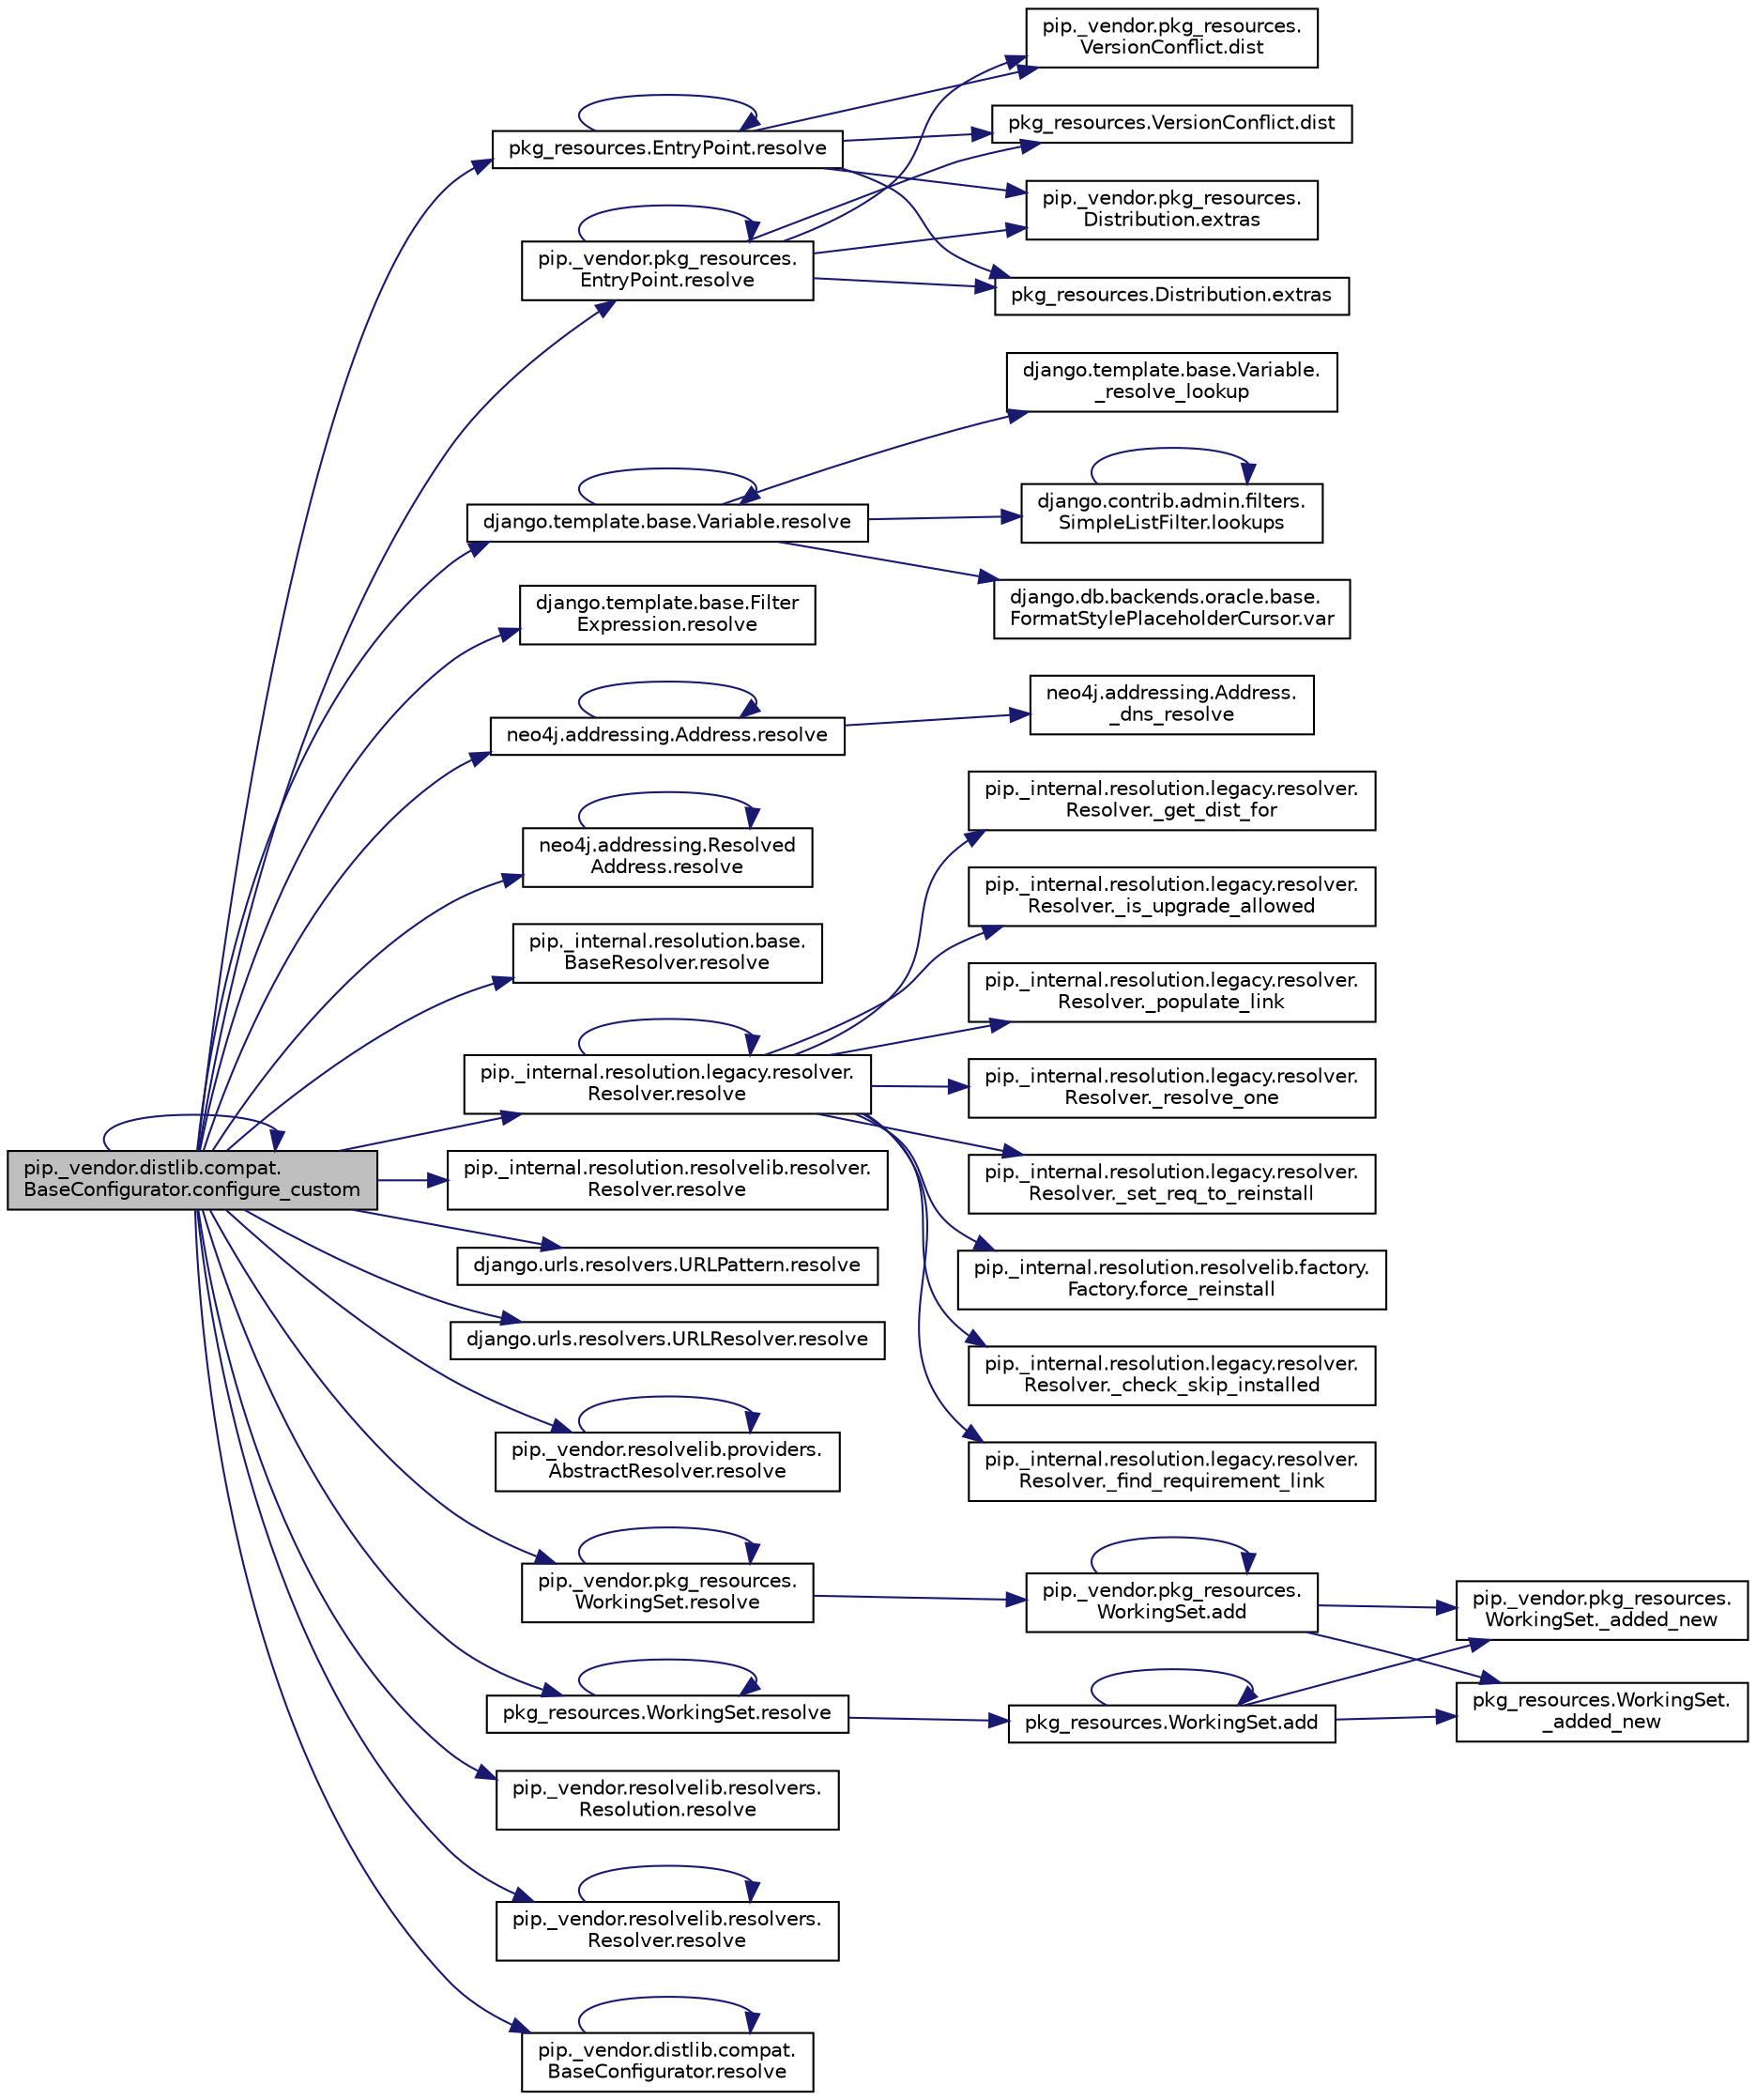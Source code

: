 digraph "pip._vendor.distlib.compat.BaseConfigurator.configure_custom"
{
 // LATEX_PDF_SIZE
  edge [fontname="Helvetica",fontsize="10",labelfontname="Helvetica",labelfontsize="10"];
  node [fontname="Helvetica",fontsize="10",shape=record];
  rankdir="LR";
  Node1 [label="pip._vendor.distlib.compat.\lBaseConfigurator.configure_custom",height=0.2,width=0.4,color="black", fillcolor="grey75", style="filled", fontcolor="black",tooltip=" "];
  Node1 -> Node1 [color="midnightblue",fontsize="10",style="solid",fontname="Helvetica"];
  Node1 -> Node2 [color="midnightblue",fontsize="10",style="solid",fontname="Helvetica"];
  Node2 [label="pip._vendor.pkg_resources.\lEntryPoint.resolve",height=0.2,width=0.4,color="black", fillcolor="white", style="filled",URL="$dc/d51/classpip_1_1__vendor_1_1pkg__resources_1_1_entry_point.html#a2d3a69e49b7173249cc45c746af895d9",tooltip=" "];
  Node2 -> Node3 [color="midnightblue",fontsize="10",style="solid",fontname="Helvetica"];
  Node3 [label="pip._vendor.pkg_resources.\lVersionConflict.dist",height=0.2,width=0.4,color="black", fillcolor="white", style="filled",URL="$d2/d23/classpip_1_1__vendor_1_1pkg__resources_1_1_version_conflict.html#ab3d8caac5c0236cd06cdfafaae139b5c",tooltip=" "];
  Node2 -> Node4 [color="midnightblue",fontsize="10",style="solid",fontname="Helvetica"];
  Node4 [label="pkg_resources.VersionConflict.dist",height=0.2,width=0.4,color="black", fillcolor="white", style="filled",URL="$d2/d54/classpkg__resources_1_1_version_conflict.html#aa9fbb5b0a8a3eca7fd7b68590df60925",tooltip=" "];
  Node2 -> Node5 [color="midnightblue",fontsize="10",style="solid",fontname="Helvetica"];
  Node5 [label="pip._vendor.pkg_resources.\lDistribution.extras",height=0.2,width=0.4,color="black", fillcolor="white", style="filled",URL="$d0/ddb/classpip_1_1__vendor_1_1pkg__resources_1_1_distribution.html#a12c47b7c03dfb6dab9166ca5cb53b464",tooltip=" "];
  Node2 -> Node6 [color="midnightblue",fontsize="10",style="solid",fontname="Helvetica"];
  Node6 [label="pkg_resources.Distribution.extras",height=0.2,width=0.4,color="black", fillcolor="white", style="filled",URL="$d8/d25/classpkg__resources_1_1_distribution.html#ae382387ed776b026046d59a56291b805",tooltip=" "];
  Node2 -> Node2 [color="midnightblue",fontsize="10",style="solid",fontname="Helvetica"];
  Node1 -> Node7 [color="midnightblue",fontsize="10",style="solid",fontname="Helvetica"];
  Node7 [label="pkg_resources.EntryPoint.resolve",height=0.2,width=0.4,color="black", fillcolor="white", style="filled",URL="$de/dfa/classpkg__resources_1_1_entry_point.html#a8c0fa0efa7012aab6b5711f0932bac9a",tooltip=" "];
  Node7 -> Node3 [color="midnightblue",fontsize="10",style="solid",fontname="Helvetica"];
  Node7 -> Node4 [color="midnightblue",fontsize="10",style="solid",fontname="Helvetica"];
  Node7 -> Node5 [color="midnightblue",fontsize="10",style="solid",fontname="Helvetica"];
  Node7 -> Node6 [color="midnightblue",fontsize="10",style="solid",fontname="Helvetica"];
  Node7 -> Node7 [color="midnightblue",fontsize="10",style="solid",fontname="Helvetica"];
  Node1 -> Node8 [color="midnightblue",fontsize="10",style="solid",fontname="Helvetica"];
  Node8 [label="django.template.base.Variable.resolve",height=0.2,width=0.4,color="black", fillcolor="white", style="filled",URL="$d8/dfe/classdjango_1_1template_1_1base_1_1_variable.html#a8cea146385045c54636dda614f6803ed",tooltip=" "];
  Node8 -> Node9 [color="midnightblue",fontsize="10",style="solid",fontname="Helvetica"];
  Node9 [label="django.template.base.Variable.\l_resolve_lookup",height=0.2,width=0.4,color="black", fillcolor="white", style="filled",URL="$d8/dfe/classdjango_1_1template_1_1base_1_1_variable.html#a32c3059a9a7dc0e62b3a6e271e819380",tooltip=" "];
  Node8 -> Node10 [color="midnightblue",fontsize="10",style="solid",fontname="Helvetica"];
  Node10 [label="django.contrib.admin.filters.\lSimpleListFilter.lookups",height=0.2,width=0.4,color="black", fillcolor="white", style="filled",URL="$d8/d1e/classdjango_1_1contrib_1_1admin_1_1filters_1_1_simple_list_filter.html#ab26572954572952e450eafe9d3dfbfa6",tooltip=" "];
  Node10 -> Node10 [color="midnightblue",fontsize="10",style="solid",fontname="Helvetica"];
  Node8 -> Node8 [color="midnightblue",fontsize="10",style="solid",fontname="Helvetica"];
  Node8 -> Node11 [color="midnightblue",fontsize="10",style="solid",fontname="Helvetica"];
  Node11 [label="django.db.backends.oracle.base.\lFormatStylePlaceholderCursor.var",height=0.2,width=0.4,color="black", fillcolor="white", style="filled",URL="$d5/daa/classdjango_1_1db_1_1backends_1_1oracle_1_1base_1_1_format_style_placeholder_cursor.html#a542fb64b0c423fc4736e6f1a7f17c958",tooltip=" "];
  Node1 -> Node12 [color="midnightblue",fontsize="10",style="solid",fontname="Helvetica"];
  Node12 [label="django.template.base.Filter\lExpression.resolve",height=0.2,width=0.4,color="black", fillcolor="white", style="filled",URL="$d8/dcb/classdjango_1_1template_1_1base_1_1_filter_expression.html#a6684c886d90853c739bad98e6a771771",tooltip=" "];
  Node1 -> Node13 [color="midnightblue",fontsize="10",style="solid",fontname="Helvetica"];
  Node13 [label="neo4j.addressing.Address.resolve",height=0.2,width=0.4,color="black", fillcolor="white", style="filled",URL="$dd/da4/classneo4j_1_1addressing_1_1_address.html#a993a899ac3d7360cac742bfadc278902",tooltip=" "];
  Node13 -> Node14 [color="midnightblue",fontsize="10",style="solid",fontname="Helvetica"];
  Node14 [label="neo4j.addressing.Address.\l_dns_resolve",height=0.2,width=0.4,color="black", fillcolor="white", style="filled",URL="$dd/da4/classneo4j_1_1addressing_1_1_address.html#aaec7c8216d3cc2550caf049cb3898f8d",tooltip=" "];
  Node13 -> Node13 [color="midnightblue",fontsize="10",style="solid",fontname="Helvetica"];
  Node1 -> Node15 [color="midnightblue",fontsize="10",style="solid",fontname="Helvetica"];
  Node15 [label="neo4j.addressing.Resolved\lAddress.resolve",height=0.2,width=0.4,color="black", fillcolor="white", style="filled",URL="$db/ddf/classneo4j_1_1addressing_1_1_resolved_address.html#a7468b0fdf98fb09bbfc83a696be3ff90",tooltip=" "];
  Node15 -> Node15 [color="midnightblue",fontsize="10",style="solid",fontname="Helvetica"];
  Node1 -> Node16 [color="midnightblue",fontsize="10",style="solid",fontname="Helvetica"];
  Node16 [label="pip._internal.resolution.base.\lBaseResolver.resolve",height=0.2,width=0.4,color="black", fillcolor="white", style="filled",URL="$da/d7d/classpip_1_1__internal_1_1resolution_1_1base_1_1_base_resolver.html#a6543e273c7e6dca0ae95a5c3f3792d64",tooltip=" "];
  Node1 -> Node17 [color="midnightblue",fontsize="10",style="solid",fontname="Helvetica"];
  Node17 [label="pip._internal.resolution.legacy.resolver.\lResolver.resolve",height=0.2,width=0.4,color="black", fillcolor="white", style="filled",URL="$db/d5b/classpip_1_1__internal_1_1resolution_1_1legacy_1_1resolver_1_1_resolver.html#ab3d8e771687f08dc1861a9acdc60b9ee",tooltip=" "];
  Node17 -> Node18 [color="midnightblue",fontsize="10",style="solid",fontname="Helvetica"];
  Node18 [label="pip._internal.resolution.legacy.resolver.\lResolver._check_skip_installed",height=0.2,width=0.4,color="black", fillcolor="white", style="filled",URL="$db/d5b/classpip_1_1__internal_1_1resolution_1_1legacy_1_1resolver_1_1_resolver.html#ad89e4e7dbb5ea4d088ed03107dfcbfa2",tooltip=" "];
  Node17 -> Node19 [color="midnightblue",fontsize="10",style="solid",fontname="Helvetica"];
  Node19 [label="pip._internal.resolution.legacy.resolver.\lResolver._find_requirement_link",height=0.2,width=0.4,color="black", fillcolor="white", style="filled",URL="$db/d5b/classpip_1_1__internal_1_1resolution_1_1legacy_1_1resolver_1_1_resolver.html#a1211708c1fbcb29b353d78366a952581",tooltip=" "];
  Node17 -> Node20 [color="midnightblue",fontsize="10",style="solid",fontname="Helvetica"];
  Node20 [label="pip._internal.resolution.legacy.resolver.\lResolver._get_dist_for",height=0.2,width=0.4,color="black", fillcolor="white", style="filled",URL="$db/d5b/classpip_1_1__internal_1_1resolution_1_1legacy_1_1resolver_1_1_resolver.html#af67da224a19777da34d0a29c48ca4e3d",tooltip=" "];
  Node17 -> Node21 [color="midnightblue",fontsize="10",style="solid",fontname="Helvetica"];
  Node21 [label="pip._internal.resolution.legacy.resolver.\lResolver._is_upgrade_allowed",height=0.2,width=0.4,color="black", fillcolor="white", style="filled",URL="$db/d5b/classpip_1_1__internal_1_1resolution_1_1legacy_1_1resolver_1_1_resolver.html#a8b73e13a40de7b8f39b96f018ea50110",tooltip=" "];
  Node17 -> Node22 [color="midnightblue",fontsize="10",style="solid",fontname="Helvetica"];
  Node22 [label="pip._internal.resolution.legacy.resolver.\lResolver._populate_link",height=0.2,width=0.4,color="black", fillcolor="white", style="filled",URL="$db/d5b/classpip_1_1__internal_1_1resolution_1_1legacy_1_1resolver_1_1_resolver.html#a3bbf390f7bb06e2a81e60dd27a9a9b9e",tooltip=" "];
  Node17 -> Node23 [color="midnightblue",fontsize="10",style="solid",fontname="Helvetica"];
  Node23 [label="pip._internal.resolution.legacy.resolver.\lResolver._resolve_one",height=0.2,width=0.4,color="black", fillcolor="white", style="filled",URL="$db/d5b/classpip_1_1__internal_1_1resolution_1_1legacy_1_1resolver_1_1_resolver.html#a2ee6a7aa9fc595d0e96e033490313574",tooltip=" "];
  Node17 -> Node24 [color="midnightblue",fontsize="10",style="solid",fontname="Helvetica"];
  Node24 [label="pip._internal.resolution.legacy.resolver.\lResolver._set_req_to_reinstall",height=0.2,width=0.4,color="black", fillcolor="white", style="filled",URL="$db/d5b/classpip_1_1__internal_1_1resolution_1_1legacy_1_1resolver_1_1_resolver.html#ae925b1df03cbf554f2307fd612aac0c7",tooltip=" "];
  Node17 -> Node25 [color="midnightblue",fontsize="10",style="solid",fontname="Helvetica"];
  Node25 [label="pip._internal.resolution.resolvelib.factory.\lFactory.force_reinstall",height=0.2,width=0.4,color="black", fillcolor="white", style="filled",URL="$dc/d3c/classpip_1_1__internal_1_1resolution_1_1resolvelib_1_1factory_1_1_factory.html#a869bb3c207841e2d4a48c62eb83dce1f",tooltip=" "];
  Node17 -> Node17 [color="midnightblue",fontsize="10",style="solid",fontname="Helvetica"];
  Node1 -> Node26 [color="midnightblue",fontsize="10",style="solid",fontname="Helvetica"];
  Node26 [label="pip._internal.resolution.resolvelib.resolver.\lResolver.resolve",height=0.2,width=0.4,color="black", fillcolor="white", style="filled",URL="$dc/de9/classpip_1_1__internal_1_1resolution_1_1resolvelib_1_1resolver_1_1_resolver.html#adaeb803ba5f61621f03122bb37856c9a",tooltip=" "];
  Node1 -> Node27 [color="midnightblue",fontsize="10",style="solid",fontname="Helvetica"];
  Node27 [label="django.urls.resolvers.URLPattern.resolve",height=0.2,width=0.4,color="black", fillcolor="white", style="filled",URL="$d2/de6/classdjango_1_1urls_1_1resolvers_1_1_u_r_l_pattern.html#a196bb77e3e3c760c59d06976a0b9d268",tooltip=" "];
  Node1 -> Node28 [color="midnightblue",fontsize="10",style="solid",fontname="Helvetica"];
  Node28 [label="django.urls.resolvers.URLResolver.resolve",height=0.2,width=0.4,color="black", fillcolor="white", style="filled",URL="$de/d00/classdjango_1_1urls_1_1resolvers_1_1_u_r_l_resolver.html#ac5483e09475f4b86cbfc5f894e8fb1aa",tooltip=" "];
  Node1 -> Node29 [color="midnightblue",fontsize="10",style="solid",fontname="Helvetica"];
  Node29 [label="pip._vendor.resolvelib.providers.\lAbstractResolver.resolve",height=0.2,width=0.4,color="black", fillcolor="white", style="filled",URL="$d9/dda/classpip_1_1__vendor_1_1resolvelib_1_1providers_1_1_abstract_resolver.html#a33b17aaf694bd20f7081eb67bfc62720",tooltip=" "];
  Node29 -> Node29 [color="midnightblue",fontsize="10",style="solid",fontname="Helvetica"];
  Node1 -> Node30 [color="midnightblue",fontsize="10",style="solid",fontname="Helvetica"];
  Node30 [label="pip._vendor.pkg_resources.\lWorkingSet.resolve",height=0.2,width=0.4,color="black", fillcolor="white", style="filled",URL="$da/d4f/classpip_1_1__vendor_1_1pkg__resources_1_1_working_set.html#a3ec2a2ca189616895b93a5a7820d0e94",tooltip=" "];
  Node30 -> Node31 [color="midnightblue",fontsize="10",style="solid",fontname="Helvetica"];
  Node31 [label="pip._vendor.pkg_resources.\lWorkingSet.add",height=0.2,width=0.4,color="black", fillcolor="white", style="filled",URL="$da/d4f/classpip_1_1__vendor_1_1pkg__resources_1_1_working_set.html#a721315d2a4a0a3ead71bf8d1b83261ce",tooltip=" "];
  Node31 -> Node32 [color="midnightblue",fontsize="10",style="solid",fontname="Helvetica"];
  Node32 [label="pip._vendor.pkg_resources.\lWorkingSet._added_new",height=0.2,width=0.4,color="black", fillcolor="white", style="filled",URL="$da/d4f/classpip_1_1__vendor_1_1pkg__resources_1_1_working_set.html#a8bad467ae767e4e25b9e90d91aca5c65",tooltip=" "];
  Node31 -> Node33 [color="midnightblue",fontsize="10",style="solid",fontname="Helvetica"];
  Node33 [label="pkg_resources.WorkingSet.\l_added_new",height=0.2,width=0.4,color="black", fillcolor="white", style="filled",URL="$d5/d96/classpkg__resources_1_1_working_set.html#a19911c0ac0fd2a9a0f658a36141e3158",tooltip=" "];
  Node31 -> Node31 [color="midnightblue",fontsize="10",style="solid",fontname="Helvetica"];
  Node30 -> Node30 [color="midnightblue",fontsize="10",style="solid",fontname="Helvetica"];
  Node1 -> Node34 [color="midnightblue",fontsize="10",style="solid",fontname="Helvetica"];
  Node34 [label="pkg_resources.WorkingSet.resolve",height=0.2,width=0.4,color="black", fillcolor="white", style="filled",URL="$d5/d96/classpkg__resources_1_1_working_set.html#a38c13850cc73d319b4bcf47592132941",tooltip=" "];
  Node34 -> Node35 [color="midnightblue",fontsize="10",style="solid",fontname="Helvetica"];
  Node35 [label="pkg_resources.WorkingSet.add",height=0.2,width=0.4,color="black", fillcolor="white", style="filled",URL="$d5/d96/classpkg__resources_1_1_working_set.html#ab12bd19b39a01d6013544ab543401a16",tooltip=" "];
  Node35 -> Node32 [color="midnightblue",fontsize="10",style="solid",fontname="Helvetica"];
  Node35 -> Node33 [color="midnightblue",fontsize="10",style="solid",fontname="Helvetica"];
  Node35 -> Node35 [color="midnightblue",fontsize="10",style="solid",fontname="Helvetica"];
  Node34 -> Node34 [color="midnightblue",fontsize="10",style="solid",fontname="Helvetica"];
  Node1 -> Node36 [color="midnightblue",fontsize="10",style="solid",fontname="Helvetica"];
  Node36 [label="pip._vendor.resolvelib.resolvers.\lResolution.resolve",height=0.2,width=0.4,color="black", fillcolor="white", style="filled",URL="$da/d77/classpip_1_1__vendor_1_1resolvelib_1_1resolvers_1_1_resolution.html#ab753d46c8fb1eaa2909f12ef51d67b0f",tooltip=" "];
  Node1 -> Node37 [color="midnightblue",fontsize="10",style="solid",fontname="Helvetica"];
  Node37 [label="pip._vendor.resolvelib.resolvers.\lResolver.resolve",height=0.2,width=0.4,color="black", fillcolor="white", style="filled",URL="$df/d62/classpip_1_1__vendor_1_1resolvelib_1_1resolvers_1_1_resolver.html#ac3d279df685a65982b3d6bf3ace896da",tooltip=" "];
  Node37 -> Node37 [color="midnightblue",fontsize="10",style="solid",fontname="Helvetica"];
  Node1 -> Node38 [color="midnightblue",fontsize="10",style="solid",fontname="Helvetica"];
  Node38 [label="pip._vendor.distlib.compat.\lBaseConfigurator.resolve",height=0.2,width=0.4,color="black", fillcolor="white", style="filled",URL="$dc/d1f/classpip_1_1__vendor_1_1distlib_1_1compat_1_1_base_configurator.html#a7ac14d003fbddaa51c132a99ea9ea309",tooltip=" "];
  Node38 -> Node38 [color="midnightblue",fontsize="10",style="solid",fontname="Helvetica"];
}
